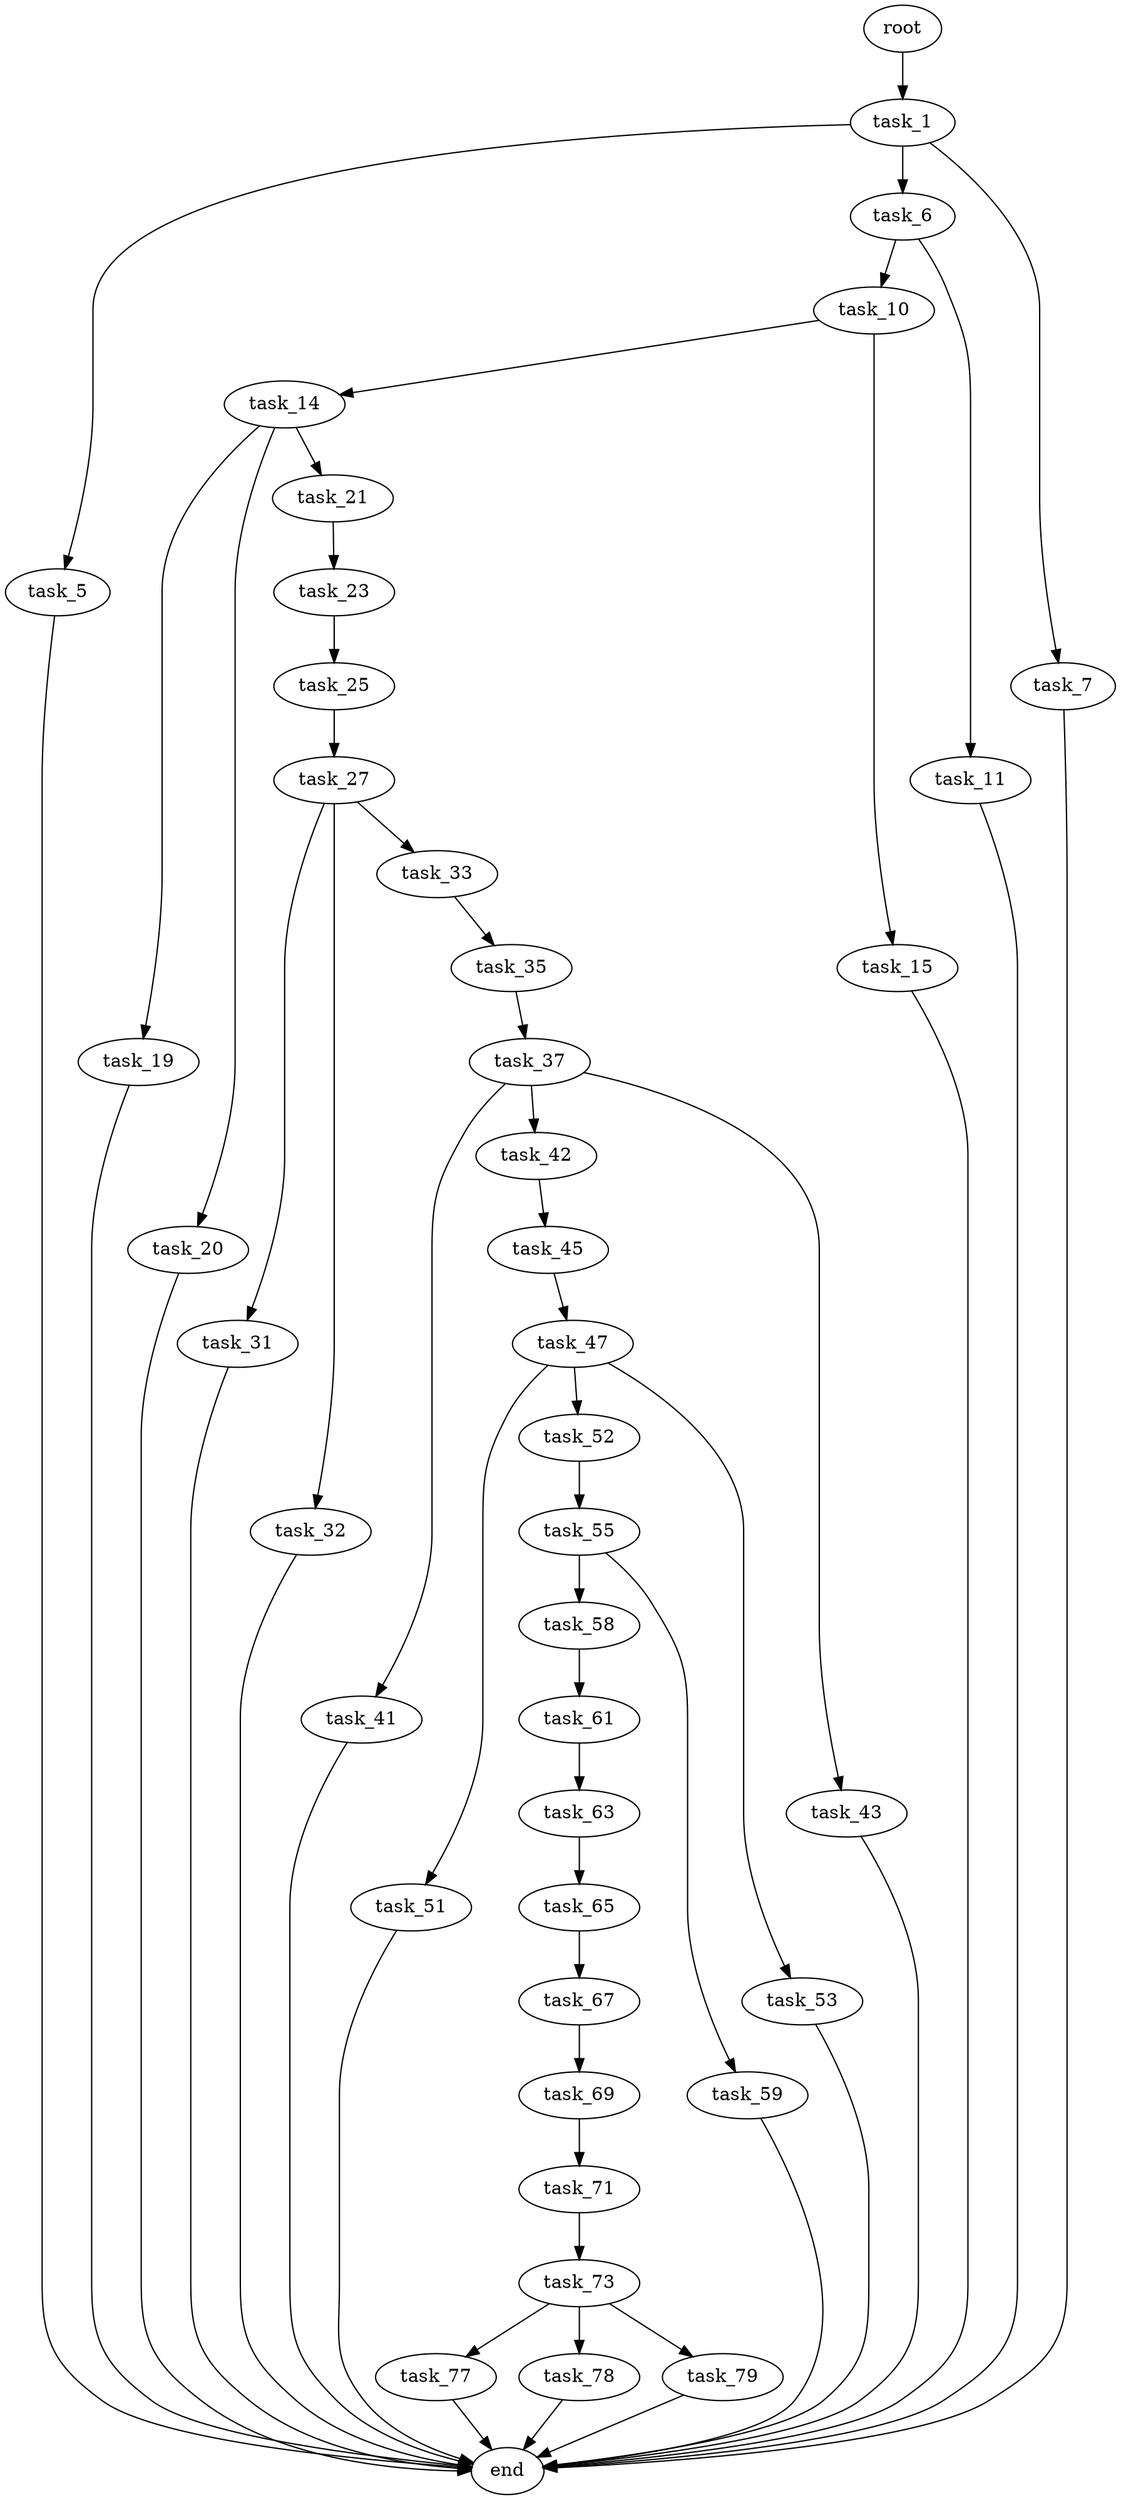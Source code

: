 digraph G {
  root [size="0.000000"];
  task_1 [size="503879481843.000000"];
  task_5 [size="25259230881.000000"];
  task_6 [size="1073741824000.000000"];
  task_7 [size="1363928672533.000000"];
  end [size="0.000000"];
  task_10 [size="8589934592.000000"];
  task_11 [size="98752253438.000000"];
  task_14 [size="19109412942.000000"];
  task_15 [size="32372114084.000000"];
  task_19 [size="77198050738.000000"];
  task_20 [size="25720077782.000000"];
  task_21 [size="20195481196.000000"];
  task_23 [size="48908089678.000000"];
  task_25 [size="587038705657.000000"];
  task_27 [size="549755813888.000000"];
  task_31 [size="22351266858.000000"];
  task_32 [size="53609175084.000000"];
  task_33 [size="68719476736.000000"];
  task_35 [size="20292552773.000000"];
  task_37 [size="225519423011.000000"];
  task_41 [size="28991029248.000000"];
  task_42 [size="4773409946.000000"];
  task_43 [size="28991029248.000000"];
  task_45 [size="822751749.000000"];
  task_47 [size="94499652083.000000"];
  task_51 [size="68719476736.000000"];
  task_52 [size="11920721387.000000"];
  task_53 [size="368293445632.000000"];
  task_55 [size="372802370612.000000"];
  task_58 [size="16829196531.000000"];
  task_59 [size="1073741824000.000000"];
  task_61 [size="119270401801.000000"];
  task_63 [size="11096324632.000000"];
  task_65 [size="782757789696.000000"];
  task_67 [size="237444324021.000000"];
  task_69 [size="12433798614.000000"];
  task_71 [size="231928233984.000000"];
  task_73 [size="782757789696.000000"];
  task_77 [size="7253038756.000000"];
  task_78 [size="15579458535.000000"];
  task_79 [size="8589934592.000000"];

  root -> task_1 [size="1.000000"];
  task_1 -> task_5 [size="411041792.000000"];
  task_1 -> task_6 [size="411041792.000000"];
  task_1 -> task_7 [size="411041792.000000"];
  task_5 -> end [size="1.000000"];
  task_6 -> task_10 [size="838860800.000000"];
  task_6 -> task_11 [size="838860800.000000"];
  task_7 -> end [size="1.000000"];
  task_10 -> task_14 [size="33554432.000000"];
  task_10 -> task_15 [size="33554432.000000"];
  task_11 -> end [size="1.000000"];
  task_14 -> task_19 [size="536870912.000000"];
  task_14 -> task_20 [size="536870912.000000"];
  task_14 -> task_21 [size="536870912.000000"];
  task_15 -> end [size="1.000000"];
  task_19 -> end [size="1.000000"];
  task_20 -> end [size="1.000000"];
  task_21 -> task_23 [size="33554432.000000"];
  task_23 -> task_25 [size="838860800.000000"];
  task_25 -> task_27 [size="679477248.000000"];
  task_27 -> task_31 [size="536870912.000000"];
  task_27 -> task_32 [size="536870912.000000"];
  task_27 -> task_33 [size="536870912.000000"];
  task_31 -> end [size="1.000000"];
  task_32 -> end [size="1.000000"];
  task_33 -> task_35 [size="134217728.000000"];
  task_35 -> task_37 [size="679477248.000000"];
  task_37 -> task_41 [size="209715200.000000"];
  task_37 -> task_42 [size="209715200.000000"];
  task_37 -> task_43 [size="209715200.000000"];
  task_41 -> end [size="1.000000"];
  task_42 -> task_45 [size="536870912.000000"];
  task_43 -> end [size="1.000000"];
  task_45 -> task_47 [size="33554432.000000"];
  task_47 -> task_51 [size="75497472.000000"];
  task_47 -> task_52 [size="75497472.000000"];
  task_47 -> task_53 [size="75497472.000000"];
  task_51 -> end [size="1.000000"];
  task_52 -> task_55 [size="411041792.000000"];
  task_53 -> end [size="1.000000"];
  task_55 -> task_58 [size="679477248.000000"];
  task_55 -> task_59 [size="679477248.000000"];
  task_58 -> task_61 [size="301989888.000000"];
  task_59 -> end [size="1.000000"];
  task_61 -> task_63 [size="209715200.000000"];
  task_63 -> task_65 [size="679477248.000000"];
  task_65 -> task_67 [size="679477248.000000"];
  task_67 -> task_69 [size="411041792.000000"];
  task_69 -> task_71 [size="33554432.000000"];
  task_71 -> task_73 [size="301989888.000000"];
  task_73 -> task_77 [size="679477248.000000"];
  task_73 -> task_78 [size="679477248.000000"];
  task_73 -> task_79 [size="679477248.000000"];
  task_77 -> end [size="1.000000"];
  task_78 -> end [size="1.000000"];
  task_79 -> end [size="1.000000"];
}
